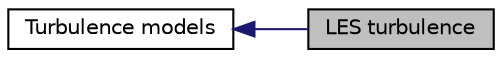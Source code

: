 digraph "LES turbulence"
{
  bgcolor="transparent";
  edge [fontname="Helvetica",fontsize="10",labelfontname="Helvetica",labelfontsize="10"];
  node [fontname="Helvetica",fontsize="10",shape=record];
  rankdir=LR;
  Node0 [label="LES turbulence",height=0.2,width=0.4,color="black", fillcolor="grey75", style="filled" fontcolor="black"];
  Node1 [label="Turbulence models",height=0.2,width=0.4,color="black",URL="$group__grpTurbulence.html"];
  Node1->Node0 [shape=plaintext, color="midnightblue", dir="back", style="solid"];
}
